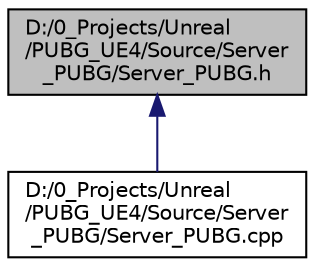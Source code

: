 digraph "D:/0_Projects/Unreal/PUBG_UE4/Source/Server_PUBG/Server_PUBG.h"
{
 // LATEX_PDF_SIZE
  edge [fontname="Helvetica",fontsize="10",labelfontname="Helvetica",labelfontsize="10"];
  node [fontname="Helvetica",fontsize="10",shape=record];
  Node1 [label="D:/0_Projects/Unreal\l/PUBG_UE4/Source/Server\l_PUBG/Server_PUBG.h",height=0.2,width=0.4,color="black", fillcolor="grey75", style="filled", fontcolor="black",tooltip=" "];
  Node1 -> Node2 [dir="back",color="midnightblue",fontsize="10",style="solid",fontname="Helvetica"];
  Node2 [label="D:/0_Projects/Unreal\l/PUBG_UE4/Source/Server\l_PUBG/Server_PUBG.cpp",height=0.2,width=0.4,color="black", fillcolor="white", style="filled",URL="$_server___p_u_b_g_8cpp.html",tooltip=" "];
}
